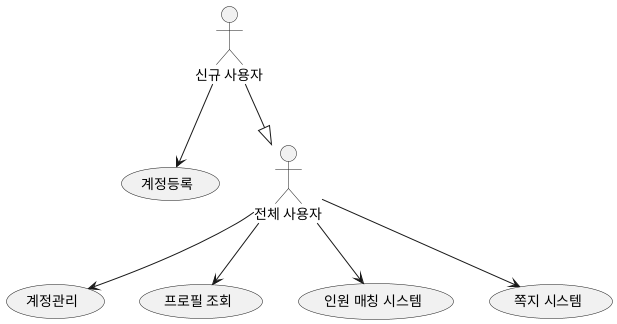 @startuml
usecase "계정등록" as register
usecase "계정관리" as account_manage
usecase "프로필 조회" as profile_view
usecase "인원 매칭 시스템" as matching_sys
usecase "쪽지 시스템" as msg_sys


:전체 사용자: --> account_manage  
:전체 사용자: --> profile_view
:전체 사용자: --> matching_sys
:전체 사용자: --> msg_sys

:신규 사용자: --> register 
:신규 사용자: --|> :전체 사용자:
@enduml
